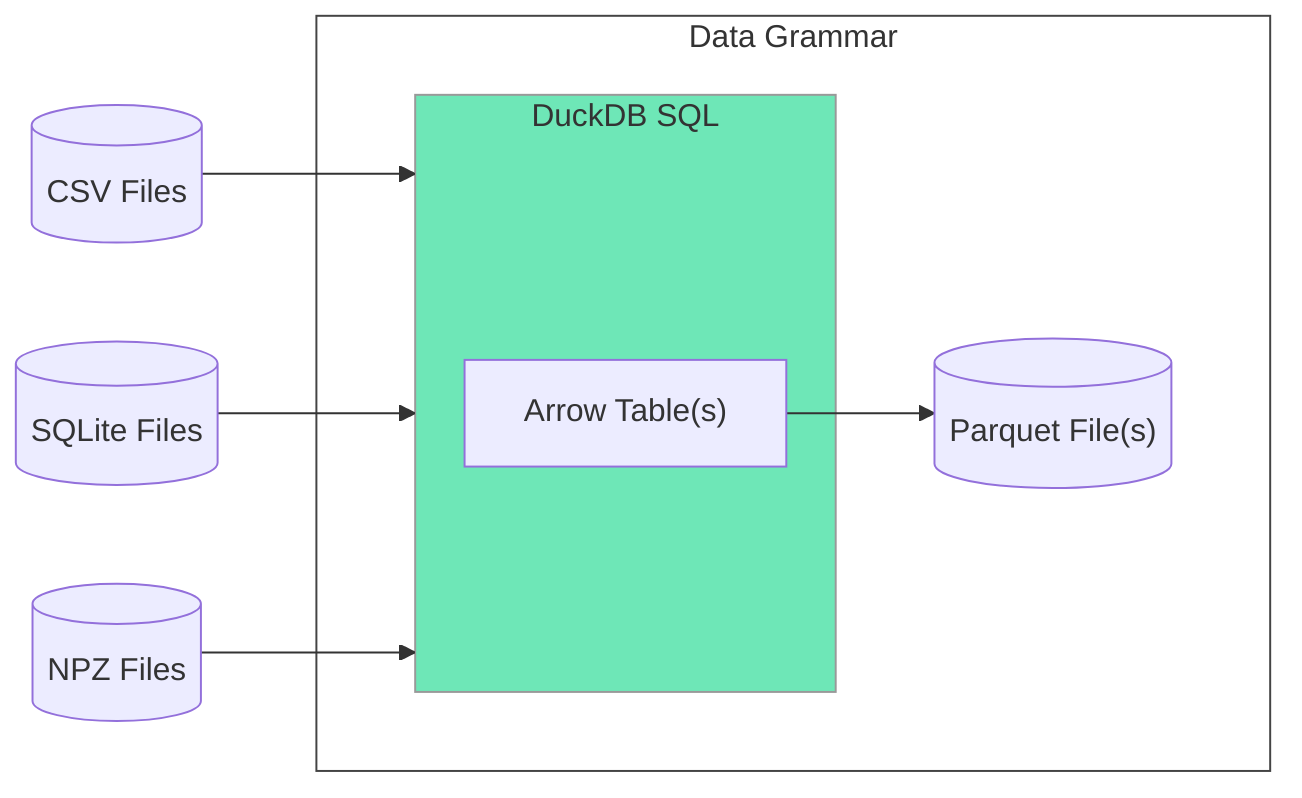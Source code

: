 flowchart LR

    csv[(CSV Files)]
    npz[(NPZ Files)]
    sqlite[(SQLite Files)]
    
    subgraph data_grammar ["Data Grammar\n"]
        subgraph spacer [" "]
            subgraph sql["DuckDB SQL"]
                arrow["Arrow Table(s)"]
            end
            parquet[("Parquet File(s)")]
        end
    end

    csv --> sql
    sqlite --> sql
    npz --> sql

    arrow --> parquet


    style sql fill:#6EE7B7,stroke:#999999;
    style data_grammar fill:#ffffff,stroke:#444444;
    style spacer fill:#ffffff,stroke:#ffffff;